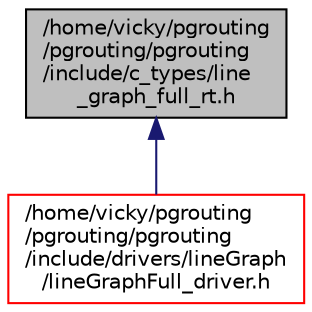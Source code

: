 digraph "/home/vicky/pgrouting/pgrouting/pgrouting/include/c_types/line_graph_full_rt.h"
{
  edge [fontname="Helvetica",fontsize="10",labelfontname="Helvetica",labelfontsize="10"];
  node [fontname="Helvetica",fontsize="10",shape=record];
  Node1 [label="/home/vicky/pgrouting\l/pgrouting/pgrouting\l/include/c_types/line\l_graph_full_rt.h",height=0.2,width=0.4,color="black", fillcolor="grey75", style="filled", fontcolor="black"];
  Node1 -> Node2 [dir="back",color="midnightblue",fontsize="10",style="solid",fontname="Helvetica"];
  Node2 [label="/home/vicky/pgrouting\l/pgrouting/pgrouting\l/include/drivers/lineGraph\l/lineGraphFull_driver.h",height=0.2,width=0.4,color="red", fillcolor="white", style="filled",URL="$lineGraphFull__driver_8h.html"];
}
